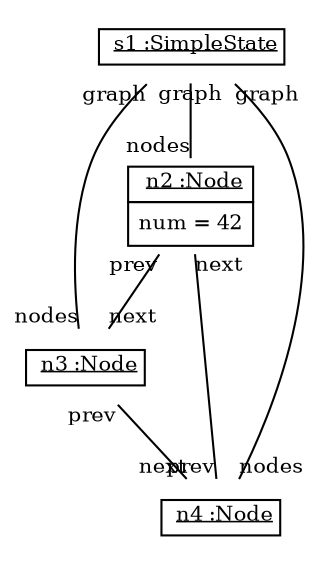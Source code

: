 graph ObjectDiagram {
   node [shape = none, fontsize = 10];
   edge [fontsize = 10];
   compound=true;

s1 [label=<<table border='0' cellborder='1' cellspacing='0'> <tr> <td> <u>s1 :SimpleState</u></td></tr></table>>];
n2 [label=<<table border='0' cellborder='1' cellspacing='0'> <tr> <td> <u>n2 :Node</u></td></tr><tr><td><table border='0' cellborder='0' cellspacing='0'><tr><td>num = 42</td></tr></table></td></tr></table>>];
n3 [label=<<table border='0' cellborder='1' cellspacing='0'> <tr> <td> <u>n3 :Node</u></td></tr></table>>];
n4 [label=<<table border='0' cellborder='1' cellspacing='0'> <tr> <td> <u>n4 :Node</u></td></tr></table>>];

s1 -- n2 [headlabel = "nodes" taillabel = "graph"];
s1 -- n3 [headlabel = "nodes" taillabel = "graph"];
s1 -- n4 [headlabel = "nodes" taillabel = "graph"];
n2 -- n3 [headlabel = "next" taillabel = "prev"];
n2 -- n4 [headlabel = "prev" taillabel = "next"];
n3 -- n4 [headlabel = "next" taillabel = "prev"];
}
